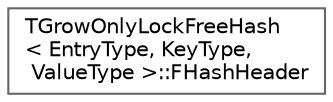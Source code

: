 digraph "Graphical Class Hierarchy"
{
 // INTERACTIVE_SVG=YES
 // LATEX_PDF_SIZE
  bgcolor="transparent";
  edge [fontname=Helvetica,fontsize=10,labelfontname=Helvetica,labelfontsize=10];
  node [fontname=Helvetica,fontsize=10,shape=box,height=0.2,width=0.4];
  rankdir="LR";
  Node0 [id="Node000000",label="TGrowOnlyLockFreeHash\l\< EntryType, KeyType,\l ValueType \>::FHashHeader",height=0.2,width=0.4,color="grey40", fillcolor="white", style="filled",URL="$d7/dc2/structTGrowOnlyLockFreeHash_1_1FHashHeader.html",tooltip=" "];
}
